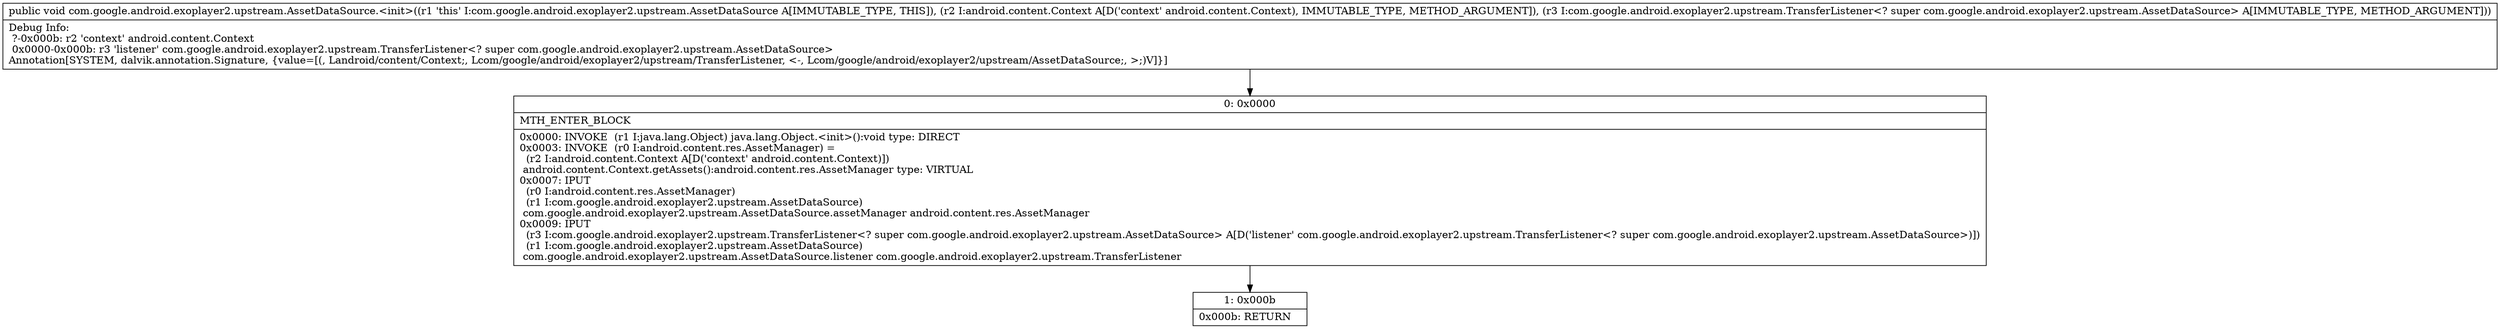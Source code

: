 digraph "CFG forcom.google.android.exoplayer2.upstream.AssetDataSource.\<init\>(Landroid\/content\/Context;Lcom\/google\/android\/exoplayer2\/upstream\/TransferListener;)V" {
Node_0 [shape=record,label="{0\:\ 0x0000|MTH_ENTER_BLOCK\l|0x0000: INVOKE  (r1 I:java.lang.Object) java.lang.Object.\<init\>():void type: DIRECT \l0x0003: INVOKE  (r0 I:android.content.res.AssetManager) = \l  (r2 I:android.content.Context A[D('context' android.content.Context)])\l android.content.Context.getAssets():android.content.res.AssetManager type: VIRTUAL \l0x0007: IPUT  \l  (r0 I:android.content.res.AssetManager)\l  (r1 I:com.google.android.exoplayer2.upstream.AssetDataSource)\l com.google.android.exoplayer2.upstream.AssetDataSource.assetManager android.content.res.AssetManager \l0x0009: IPUT  \l  (r3 I:com.google.android.exoplayer2.upstream.TransferListener\<? super com.google.android.exoplayer2.upstream.AssetDataSource\> A[D('listener' com.google.android.exoplayer2.upstream.TransferListener\<? super com.google.android.exoplayer2.upstream.AssetDataSource\>)])\l  (r1 I:com.google.android.exoplayer2.upstream.AssetDataSource)\l com.google.android.exoplayer2.upstream.AssetDataSource.listener com.google.android.exoplayer2.upstream.TransferListener \l}"];
Node_1 [shape=record,label="{1\:\ 0x000b|0x000b: RETURN   \l}"];
MethodNode[shape=record,label="{public void com.google.android.exoplayer2.upstream.AssetDataSource.\<init\>((r1 'this' I:com.google.android.exoplayer2.upstream.AssetDataSource A[IMMUTABLE_TYPE, THIS]), (r2 I:android.content.Context A[D('context' android.content.Context), IMMUTABLE_TYPE, METHOD_ARGUMENT]), (r3 I:com.google.android.exoplayer2.upstream.TransferListener\<? super com.google.android.exoplayer2.upstream.AssetDataSource\> A[IMMUTABLE_TYPE, METHOD_ARGUMENT]))  | Debug Info:\l  ?\-0x000b: r2 'context' android.content.Context\l  0x0000\-0x000b: r3 'listener' com.google.android.exoplayer2.upstream.TransferListener\<? super com.google.android.exoplayer2.upstream.AssetDataSource\>\lAnnotation[SYSTEM, dalvik.annotation.Signature, \{value=[(, Landroid\/content\/Context;, Lcom\/google\/android\/exoplayer2\/upstream\/TransferListener, \<\-, Lcom\/google\/android\/exoplayer2\/upstream\/AssetDataSource;, \>;)V]\}]\l}"];
MethodNode -> Node_0;
Node_0 -> Node_1;
}

